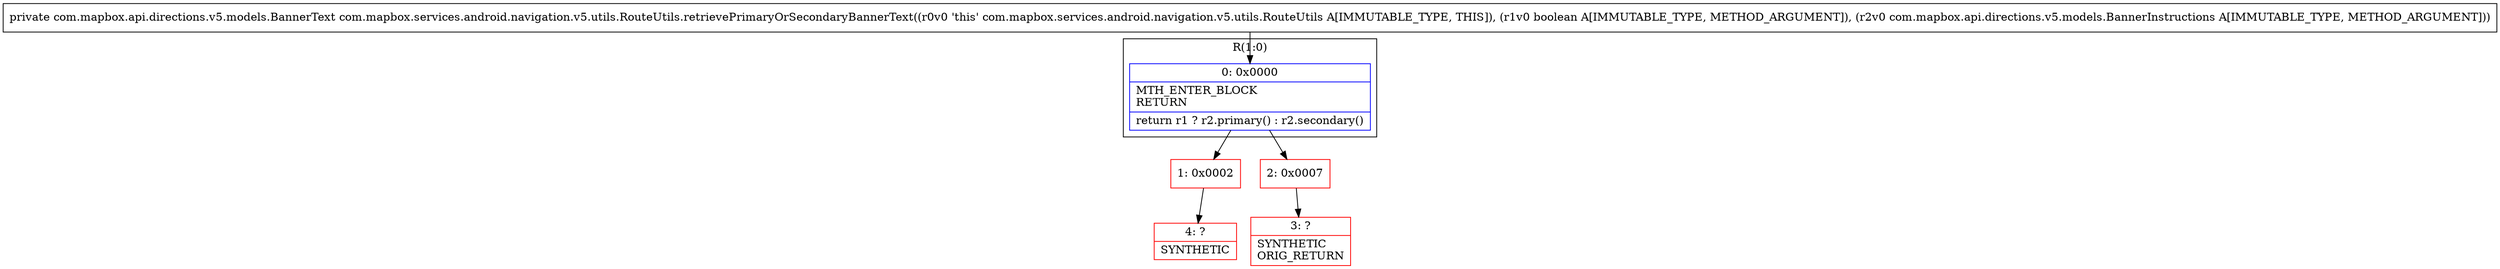 digraph "CFG forcom.mapbox.services.android.navigation.v5.utils.RouteUtils.retrievePrimaryOrSecondaryBannerText(ZLcom\/mapbox\/api\/directions\/v5\/models\/BannerInstructions;)Lcom\/mapbox\/api\/directions\/v5\/models\/BannerText;" {
subgraph cluster_Region_566183568 {
label = "R(1:0)";
node [shape=record,color=blue];
Node_0 [shape=record,label="{0\:\ 0x0000|MTH_ENTER_BLOCK\lRETURN\l|return r1 ? r2.primary() : r2.secondary()\l}"];
}
Node_1 [shape=record,color=red,label="{1\:\ 0x0002}"];
Node_2 [shape=record,color=red,label="{2\:\ 0x0007}"];
Node_3 [shape=record,color=red,label="{3\:\ ?|SYNTHETIC\lORIG_RETURN\l}"];
Node_4 [shape=record,color=red,label="{4\:\ ?|SYNTHETIC\l}"];
MethodNode[shape=record,label="{private com.mapbox.api.directions.v5.models.BannerText com.mapbox.services.android.navigation.v5.utils.RouteUtils.retrievePrimaryOrSecondaryBannerText((r0v0 'this' com.mapbox.services.android.navigation.v5.utils.RouteUtils A[IMMUTABLE_TYPE, THIS]), (r1v0 boolean A[IMMUTABLE_TYPE, METHOD_ARGUMENT]), (r2v0 com.mapbox.api.directions.v5.models.BannerInstructions A[IMMUTABLE_TYPE, METHOD_ARGUMENT])) }"];
MethodNode -> Node_0;
Node_0 -> Node_1;
Node_0 -> Node_2;
Node_1 -> Node_4;
Node_2 -> Node_3;
}

